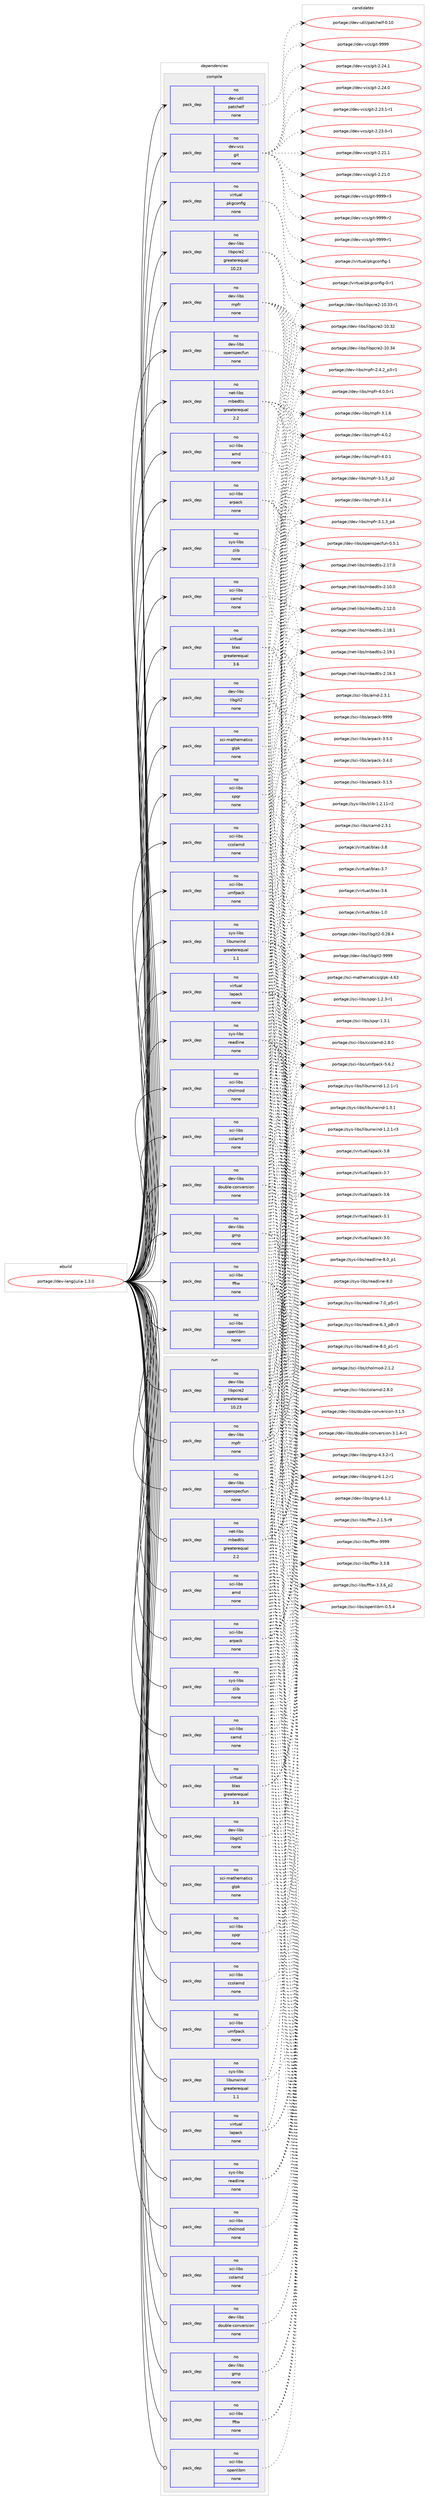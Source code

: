 digraph prolog {

# *************
# Graph options
# *************

newrank=true;
concentrate=true;
compound=true;
graph [rankdir=LR,fontname=Helvetica,fontsize=10,ranksep=1.5];#, ranksep=2.5, nodesep=0.2];
edge  [arrowhead=vee];
node  [fontname=Helvetica,fontsize=10];

# **********
# The ebuild
# **********

subgraph cluster_leftcol {
color=gray;
rank=same;
label=<<i>ebuild</i>>;
id [label="portage://dev-lang/julia-1.3.0", color=red, width=4, href="../dev-lang/julia-1.3.0.svg"];
}

# ****************
# The dependencies
# ****************

subgraph cluster_midcol {
color=gray;
label=<<i>dependencies</i>>;
subgraph cluster_compile {
fillcolor="#eeeeee";
style=filled;
label=<<i>compile</i>>;
subgraph pack388953 {
dependency523000 [label=<<TABLE BORDER="0" CELLBORDER="1" CELLSPACING="0" CELLPADDING="4" WIDTH="220"><TR><TD ROWSPAN="6" CELLPADDING="30">pack_dep</TD></TR><TR><TD WIDTH="110">no</TD></TR><TR><TD>dev-libs</TD></TR><TR><TD>double-conversion</TD></TR><TR><TD>none</TD></TR><TR><TD></TD></TR></TABLE>>, shape=none, color=blue];
}
id:e -> dependency523000:w [weight=20,style="solid",arrowhead="vee"];
subgraph pack388954 {
dependency523001 [label=<<TABLE BORDER="0" CELLBORDER="1" CELLSPACING="0" CELLPADDING="4" WIDTH="220"><TR><TD ROWSPAN="6" CELLPADDING="30">pack_dep</TD></TR><TR><TD WIDTH="110">no</TD></TR><TR><TD>dev-libs</TD></TR><TR><TD>gmp</TD></TR><TR><TD>none</TD></TR><TR><TD></TD></TR></TABLE>>, shape=none, color=blue];
}
id:e -> dependency523001:w [weight=20,style="solid",arrowhead="vee"];
subgraph pack388955 {
dependency523002 [label=<<TABLE BORDER="0" CELLBORDER="1" CELLSPACING="0" CELLPADDING="4" WIDTH="220"><TR><TD ROWSPAN="6" CELLPADDING="30">pack_dep</TD></TR><TR><TD WIDTH="110">no</TD></TR><TR><TD>dev-libs</TD></TR><TR><TD>libgit2</TD></TR><TR><TD>none</TD></TR><TR><TD></TD></TR></TABLE>>, shape=none, color=blue];
}
id:e -> dependency523002:w [weight=20,style="solid",arrowhead="vee"];
subgraph pack388956 {
dependency523003 [label=<<TABLE BORDER="0" CELLBORDER="1" CELLSPACING="0" CELLPADDING="4" WIDTH="220"><TR><TD ROWSPAN="6" CELLPADDING="30">pack_dep</TD></TR><TR><TD WIDTH="110">no</TD></TR><TR><TD>dev-libs</TD></TR><TR><TD>libpcre2</TD></TR><TR><TD>greaterequal</TD></TR><TR><TD>10.23</TD></TR></TABLE>>, shape=none, color=blue];
}
id:e -> dependency523003:w [weight=20,style="solid",arrowhead="vee"];
subgraph pack388957 {
dependency523004 [label=<<TABLE BORDER="0" CELLBORDER="1" CELLSPACING="0" CELLPADDING="4" WIDTH="220"><TR><TD ROWSPAN="6" CELLPADDING="30">pack_dep</TD></TR><TR><TD WIDTH="110">no</TD></TR><TR><TD>dev-libs</TD></TR><TR><TD>mpfr</TD></TR><TR><TD>none</TD></TR><TR><TD></TD></TR></TABLE>>, shape=none, color=blue];
}
id:e -> dependency523004:w [weight=20,style="solid",arrowhead="vee"];
subgraph pack388958 {
dependency523005 [label=<<TABLE BORDER="0" CELLBORDER="1" CELLSPACING="0" CELLPADDING="4" WIDTH="220"><TR><TD ROWSPAN="6" CELLPADDING="30">pack_dep</TD></TR><TR><TD WIDTH="110">no</TD></TR><TR><TD>dev-libs</TD></TR><TR><TD>openspecfun</TD></TR><TR><TD>none</TD></TR><TR><TD></TD></TR></TABLE>>, shape=none, color=blue];
}
id:e -> dependency523005:w [weight=20,style="solid",arrowhead="vee"];
subgraph pack388959 {
dependency523006 [label=<<TABLE BORDER="0" CELLBORDER="1" CELLSPACING="0" CELLPADDING="4" WIDTH="220"><TR><TD ROWSPAN="6" CELLPADDING="30">pack_dep</TD></TR><TR><TD WIDTH="110">no</TD></TR><TR><TD>dev-util</TD></TR><TR><TD>patchelf</TD></TR><TR><TD>none</TD></TR><TR><TD></TD></TR></TABLE>>, shape=none, color=blue];
}
id:e -> dependency523006:w [weight=20,style="solid",arrowhead="vee"];
subgraph pack388960 {
dependency523007 [label=<<TABLE BORDER="0" CELLBORDER="1" CELLSPACING="0" CELLPADDING="4" WIDTH="220"><TR><TD ROWSPAN="6" CELLPADDING="30">pack_dep</TD></TR><TR><TD WIDTH="110">no</TD></TR><TR><TD>dev-vcs</TD></TR><TR><TD>git</TD></TR><TR><TD>none</TD></TR><TR><TD></TD></TR></TABLE>>, shape=none, color=blue];
}
id:e -> dependency523007:w [weight=20,style="solid",arrowhead="vee"];
subgraph pack388961 {
dependency523008 [label=<<TABLE BORDER="0" CELLBORDER="1" CELLSPACING="0" CELLPADDING="4" WIDTH="220"><TR><TD ROWSPAN="6" CELLPADDING="30">pack_dep</TD></TR><TR><TD WIDTH="110">no</TD></TR><TR><TD>net-libs</TD></TR><TR><TD>mbedtls</TD></TR><TR><TD>greaterequal</TD></TR><TR><TD>2.2</TD></TR></TABLE>>, shape=none, color=blue];
}
id:e -> dependency523008:w [weight=20,style="solid",arrowhead="vee"];
subgraph pack388962 {
dependency523009 [label=<<TABLE BORDER="0" CELLBORDER="1" CELLSPACING="0" CELLPADDING="4" WIDTH="220"><TR><TD ROWSPAN="6" CELLPADDING="30">pack_dep</TD></TR><TR><TD WIDTH="110">no</TD></TR><TR><TD>sci-libs</TD></TR><TR><TD>amd</TD></TR><TR><TD>none</TD></TR><TR><TD></TD></TR></TABLE>>, shape=none, color=blue];
}
id:e -> dependency523009:w [weight=20,style="solid",arrowhead="vee"];
subgraph pack388963 {
dependency523010 [label=<<TABLE BORDER="0" CELLBORDER="1" CELLSPACING="0" CELLPADDING="4" WIDTH="220"><TR><TD ROWSPAN="6" CELLPADDING="30">pack_dep</TD></TR><TR><TD WIDTH="110">no</TD></TR><TR><TD>sci-libs</TD></TR><TR><TD>arpack</TD></TR><TR><TD>none</TD></TR><TR><TD></TD></TR></TABLE>>, shape=none, color=blue];
}
id:e -> dependency523010:w [weight=20,style="solid",arrowhead="vee"];
subgraph pack388964 {
dependency523011 [label=<<TABLE BORDER="0" CELLBORDER="1" CELLSPACING="0" CELLPADDING="4" WIDTH="220"><TR><TD ROWSPAN="6" CELLPADDING="30">pack_dep</TD></TR><TR><TD WIDTH="110">no</TD></TR><TR><TD>sci-libs</TD></TR><TR><TD>camd</TD></TR><TR><TD>none</TD></TR><TR><TD></TD></TR></TABLE>>, shape=none, color=blue];
}
id:e -> dependency523011:w [weight=20,style="solid",arrowhead="vee"];
subgraph pack388965 {
dependency523012 [label=<<TABLE BORDER="0" CELLBORDER="1" CELLSPACING="0" CELLPADDING="4" WIDTH="220"><TR><TD ROWSPAN="6" CELLPADDING="30">pack_dep</TD></TR><TR><TD WIDTH="110">no</TD></TR><TR><TD>sci-libs</TD></TR><TR><TD>ccolamd</TD></TR><TR><TD>none</TD></TR><TR><TD></TD></TR></TABLE>>, shape=none, color=blue];
}
id:e -> dependency523012:w [weight=20,style="solid",arrowhead="vee"];
subgraph pack388966 {
dependency523013 [label=<<TABLE BORDER="0" CELLBORDER="1" CELLSPACING="0" CELLPADDING="4" WIDTH="220"><TR><TD ROWSPAN="6" CELLPADDING="30">pack_dep</TD></TR><TR><TD WIDTH="110">no</TD></TR><TR><TD>sci-libs</TD></TR><TR><TD>cholmod</TD></TR><TR><TD>none</TD></TR><TR><TD></TD></TR></TABLE>>, shape=none, color=blue];
}
id:e -> dependency523013:w [weight=20,style="solid",arrowhead="vee"];
subgraph pack388967 {
dependency523014 [label=<<TABLE BORDER="0" CELLBORDER="1" CELLSPACING="0" CELLPADDING="4" WIDTH="220"><TR><TD ROWSPAN="6" CELLPADDING="30">pack_dep</TD></TR><TR><TD WIDTH="110">no</TD></TR><TR><TD>sci-libs</TD></TR><TR><TD>colamd</TD></TR><TR><TD>none</TD></TR><TR><TD></TD></TR></TABLE>>, shape=none, color=blue];
}
id:e -> dependency523014:w [weight=20,style="solid",arrowhead="vee"];
subgraph pack388968 {
dependency523015 [label=<<TABLE BORDER="0" CELLBORDER="1" CELLSPACING="0" CELLPADDING="4" WIDTH="220"><TR><TD ROWSPAN="6" CELLPADDING="30">pack_dep</TD></TR><TR><TD WIDTH="110">no</TD></TR><TR><TD>sci-libs</TD></TR><TR><TD>fftw</TD></TR><TR><TD>none</TD></TR><TR><TD></TD></TR></TABLE>>, shape=none, color=blue];
}
id:e -> dependency523015:w [weight=20,style="solid",arrowhead="vee"];
subgraph pack388969 {
dependency523016 [label=<<TABLE BORDER="0" CELLBORDER="1" CELLSPACING="0" CELLPADDING="4" WIDTH="220"><TR><TD ROWSPAN="6" CELLPADDING="30">pack_dep</TD></TR><TR><TD WIDTH="110">no</TD></TR><TR><TD>sci-libs</TD></TR><TR><TD>openlibm</TD></TR><TR><TD>none</TD></TR><TR><TD></TD></TR></TABLE>>, shape=none, color=blue];
}
id:e -> dependency523016:w [weight=20,style="solid",arrowhead="vee"];
subgraph pack388970 {
dependency523017 [label=<<TABLE BORDER="0" CELLBORDER="1" CELLSPACING="0" CELLPADDING="4" WIDTH="220"><TR><TD ROWSPAN="6" CELLPADDING="30">pack_dep</TD></TR><TR><TD WIDTH="110">no</TD></TR><TR><TD>sci-libs</TD></TR><TR><TD>spqr</TD></TR><TR><TD>none</TD></TR><TR><TD></TD></TR></TABLE>>, shape=none, color=blue];
}
id:e -> dependency523017:w [weight=20,style="solid",arrowhead="vee"];
subgraph pack388971 {
dependency523018 [label=<<TABLE BORDER="0" CELLBORDER="1" CELLSPACING="0" CELLPADDING="4" WIDTH="220"><TR><TD ROWSPAN="6" CELLPADDING="30">pack_dep</TD></TR><TR><TD WIDTH="110">no</TD></TR><TR><TD>sci-libs</TD></TR><TR><TD>umfpack</TD></TR><TR><TD>none</TD></TR><TR><TD></TD></TR></TABLE>>, shape=none, color=blue];
}
id:e -> dependency523018:w [weight=20,style="solid",arrowhead="vee"];
subgraph pack388972 {
dependency523019 [label=<<TABLE BORDER="0" CELLBORDER="1" CELLSPACING="0" CELLPADDING="4" WIDTH="220"><TR><TD ROWSPAN="6" CELLPADDING="30">pack_dep</TD></TR><TR><TD WIDTH="110">no</TD></TR><TR><TD>sci-mathematics</TD></TR><TR><TD>glpk</TD></TR><TR><TD>none</TD></TR><TR><TD></TD></TR></TABLE>>, shape=none, color=blue];
}
id:e -> dependency523019:w [weight=20,style="solid",arrowhead="vee"];
subgraph pack388973 {
dependency523020 [label=<<TABLE BORDER="0" CELLBORDER="1" CELLSPACING="0" CELLPADDING="4" WIDTH="220"><TR><TD ROWSPAN="6" CELLPADDING="30">pack_dep</TD></TR><TR><TD WIDTH="110">no</TD></TR><TR><TD>sys-libs</TD></TR><TR><TD>libunwind</TD></TR><TR><TD>greaterequal</TD></TR><TR><TD>1.1</TD></TR></TABLE>>, shape=none, color=blue];
}
id:e -> dependency523020:w [weight=20,style="solid",arrowhead="vee"];
subgraph pack388974 {
dependency523021 [label=<<TABLE BORDER="0" CELLBORDER="1" CELLSPACING="0" CELLPADDING="4" WIDTH="220"><TR><TD ROWSPAN="6" CELLPADDING="30">pack_dep</TD></TR><TR><TD WIDTH="110">no</TD></TR><TR><TD>sys-libs</TD></TR><TR><TD>readline</TD></TR><TR><TD>none</TD></TR><TR><TD></TD></TR></TABLE>>, shape=none, color=blue];
}
id:e -> dependency523021:w [weight=20,style="solid",arrowhead="vee"];
subgraph pack388975 {
dependency523022 [label=<<TABLE BORDER="0" CELLBORDER="1" CELLSPACING="0" CELLPADDING="4" WIDTH="220"><TR><TD ROWSPAN="6" CELLPADDING="30">pack_dep</TD></TR><TR><TD WIDTH="110">no</TD></TR><TR><TD>sys-libs</TD></TR><TR><TD>zlib</TD></TR><TR><TD>none</TD></TR><TR><TD></TD></TR></TABLE>>, shape=none, color=blue];
}
id:e -> dependency523022:w [weight=20,style="solid",arrowhead="vee"];
subgraph pack388976 {
dependency523023 [label=<<TABLE BORDER="0" CELLBORDER="1" CELLSPACING="0" CELLPADDING="4" WIDTH="220"><TR><TD ROWSPAN="6" CELLPADDING="30">pack_dep</TD></TR><TR><TD WIDTH="110">no</TD></TR><TR><TD>virtual</TD></TR><TR><TD>blas</TD></TR><TR><TD>greaterequal</TD></TR><TR><TD>3.6</TD></TR></TABLE>>, shape=none, color=blue];
}
id:e -> dependency523023:w [weight=20,style="solid",arrowhead="vee"];
subgraph pack388977 {
dependency523024 [label=<<TABLE BORDER="0" CELLBORDER="1" CELLSPACING="0" CELLPADDING="4" WIDTH="220"><TR><TD ROWSPAN="6" CELLPADDING="30">pack_dep</TD></TR><TR><TD WIDTH="110">no</TD></TR><TR><TD>virtual</TD></TR><TR><TD>lapack</TD></TR><TR><TD>none</TD></TR><TR><TD></TD></TR></TABLE>>, shape=none, color=blue];
}
id:e -> dependency523024:w [weight=20,style="solid",arrowhead="vee"];
subgraph pack388978 {
dependency523025 [label=<<TABLE BORDER="0" CELLBORDER="1" CELLSPACING="0" CELLPADDING="4" WIDTH="220"><TR><TD ROWSPAN="6" CELLPADDING="30">pack_dep</TD></TR><TR><TD WIDTH="110">no</TD></TR><TR><TD>virtual</TD></TR><TR><TD>pkgconfig</TD></TR><TR><TD>none</TD></TR><TR><TD></TD></TR></TABLE>>, shape=none, color=blue];
}
id:e -> dependency523025:w [weight=20,style="solid",arrowhead="vee"];
}
subgraph cluster_compileandrun {
fillcolor="#eeeeee";
style=filled;
label=<<i>compile and run</i>>;
}
subgraph cluster_run {
fillcolor="#eeeeee";
style=filled;
label=<<i>run</i>>;
subgraph pack388979 {
dependency523026 [label=<<TABLE BORDER="0" CELLBORDER="1" CELLSPACING="0" CELLPADDING="4" WIDTH="220"><TR><TD ROWSPAN="6" CELLPADDING="30">pack_dep</TD></TR><TR><TD WIDTH="110">no</TD></TR><TR><TD>dev-libs</TD></TR><TR><TD>double-conversion</TD></TR><TR><TD>none</TD></TR><TR><TD></TD></TR></TABLE>>, shape=none, color=blue];
}
id:e -> dependency523026:w [weight=20,style="solid",arrowhead="odot"];
subgraph pack388980 {
dependency523027 [label=<<TABLE BORDER="0" CELLBORDER="1" CELLSPACING="0" CELLPADDING="4" WIDTH="220"><TR><TD ROWSPAN="6" CELLPADDING="30">pack_dep</TD></TR><TR><TD WIDTH="110">no</TD></TR><TR><TD>dev-libs</TD></TR><TR><TD>gmp</TD></TR><TR><TD>none</TD></TR><TR><TD></TD></TR></TABLE>>, shape=none, color=blue];
}
id:e -> dependency523027:w [weight=20,style="solid",arrowhead="odot"];
subgraph pack388981 {
dependency523028 [label=<<TABLE BORDER="0" CELLBORDER="1" CELLSPACING="0" CELLPADDING="4" WIDTH="220"><TR><TD ROWSPAN="6" CELLPADDING="30">pack_dep</TD></TR><TR><TD WIDTH="110">no</TD></TR><TR><TD>dev-libs</TD></TR><TR><TD>libgit2</TD></TR><TR><TD>none</TD></TR><TR><TD></TD></TR></TABLE>>, shape=none, color=blue];
}
id:e -> dependency523028:w [weight=20,style="solid",arrowhead="odot"];
subgraph pack388982 {
dependency523029 [label=<<TABLE BORDER="0" CELLBORDER="1" CELLSPACING="0" CELLPADDING="4" WIDTH="220"><TR><TD ROWSPAN="6" CELLPADDING="30">pack_dep</TD></TR><TR><TD WIDTH="110">no</TD></TR><TR><TD>dev-libs</TD></TR><TR><TD>libpcre2</TD></TR><TR><TD>greaterequal</TD></TR><TR><TD>10.23</TD></TR></TABLE>>, shape=none, color=blue];
}
id:e -> dependency523029:w [weight=20,style="solid",arrowhead="odot"];
subgraph pack388983 {
dependency523030 [label=<<TABLE BORDER="0" CELLBORDER="1" CELLSPACING="0" CELLPADDING="4" WIDTH="220"><TR><TD ROWSPAN="6" CELLPADDING="30">pack_dep</TD></TR><TR><TD WIDTH="110">no</TD></TR><TR><TD>dev-libs</TD></TR><TR><TD>mpfr</TD></TR><TR><TD>none</TD></TR><TR><TD></TD></TR></TABLE>>, shape=none, color=blue];
}
id:e -> dependency523030:w [weight=20,style="solid",arrowhead="odot"];
subgraph pack388984 {
dependency523031 [label=<<TABLE BORDER="0" CELLBORDER="1" CELLSPACING="0" CELLPADDING="4" WIDTH="220"><TR><TD ROWSPAN="6" CELLPADDING="30">pack_dep</TD></TR><TR><TD WIDTH="110">no</TD></TR><TR><TD>dev-libs</TD></TR><TR><TD>openspecfun</TD></TR><TR><TD>none</TD></TR><TR><TD></TD></TR></TABLE>>, shape=none, color=blue];
}
id:e -> dependency523031:w [weight=20,style="solid",arrowhead="odot"];
subgraph pack388985 {
dependency523032 [label=<<TABLE BORDER="0" CELLBORDER="1" CELLSPACING="0" CELLPADDING="4" WIDTH="220"><TR><TD ROWSPAN="6" CELLPADDING="30">pack_dep</TD></TR><TR><TD WIDTH="110">no</TD></TR><TR><TD>net-libs</TD></TR><TR><TD>mbedtls</TD></TR><TR><TD>greaterequal</TD></TR><TR><TD>2.2</TD></TR></TABLE>>, shape=none, color=blue];
}
id:e -> dependency523032:w [weight=20,style="solid",arrowhead="odot"];
subgraph pack388986 {
dependency523033 [label=<<TABLE BORDER="0" CELLBORDER="1" CELLSPACING="0" CELLPADDING="4" WIDTH="220"><TR><TD ROWSPAN="6" CELLPADDING="30">pack_dep</TD></TR><TR><TD WIDTH="110">no</TD></TR><TR><TD>sci-libs</TD></TR><TR><TD>amd</TD></TR><TR><TD>none</TD></TR><TR><TD></TD></TR></TABLE>>, shape=none, color=blue];
}
id:e -> dependency523033:w [weight=20,style="solid",arrowhead="odot"];
subgraph pack388987 {
dependency523034 [label=<<TABLE BORDER="0" CELLBORDER="1" CELLSPACING="0" CELLPADDING="4" WIDTH="220"><TR><TD ROWSPAN="6" CELLPADDING="30">pack_dep</TD></TR><TR><TD WIDTH="110">no</TD></TR><TR><TD>sci-libs</TD></TR><TR><TD>arpack</TD></TR><TR><TD>none</TD></TR><TR><TD></TD></TR></TABLE>>, shape=none, color=blue];
}
id:e -> dependency523034:w [weight=20,style="solid",arrowhead="odot"];
subgraph pack388988 {
dependency523035 [label=<<TABLE BORDER="0" CELLBORDER="1" CELLSPACING="0" CELLPADDING="4" WIDTH="220"><TR><TD ROWSPAN="6" CELLPADDING="30">pack_dep</TD></TR><TR><TD WIDTH="110">no</TD></TR><TR><TD>sci-libs</TD></TR><TR><TD>camd</TD></TR><TR><TD>none</TD></TR><TR><TD></TD></TR></TABLE>>, shape=none, color=blue];
}
id:e -> dependency523035:w [weight=20,style="solid",arrowhead="odot"];
subgraph pack388989 {
dependency523036 [label=<<TABLE BORDER="0" CELLBORDER="1" CELLSPACING="0" CELLPADDING="4" WIDTH="220"><TR><TD ROWSPAN="6" CELLPADDING="30">pack_dep</TD></TR><TR><TD WIDTH="110">no</TD></TR><TR><TD>sci-libs</TD></TR><TR><TD>ccolamd</TD></TR><TR><TD>none</TD></TR><TR><TD></TD></TR></TABLE>>, shape=none, color=blue];
}
id:e -> dependency523036:w [weight=20,style="solid",arrowhead="odot"];
subgraph pack388990 {
dependency523037 [label=<<TABLE BORDER="0" CELLBORDER="1" CELLSPACING="0" CELLPADDING="4" WIDTH="220"><TR><TD ROWSPAN="6" CELLPADDING="30">pack_dep</TD></TR><TR><TD WIDTH="110">no</TD></TR><TR><TD>sci-libs</TD></TR><TR><TD>cholmod</TD></TR><TR><TD>none</TD></TR><TR><TD></TD></TR></TABLE>>, shape=none, color=blue];
}
id:e -> dependency523037:w [weight=20,style="solid",arrowhead="odot"];
subgraph pack388991 {
dependency523038 [label=<<TABLE BORDER="0" CELLBORDER="1" CELLSPACING="0" CELLPADDING="4" WIDTH="220"><TR><TD ROWSPAN="6" CELLPADDING="30">pack_dep</TD></TR><TR><TD WIDTH="110">no</TD></TR><TR><TD>sci-libs</TD></TR><TR><TD>colamd</TD></TR><TR><TD>none</TD></TR><TR><TD></TD></TR></TABLE>>, shape=none, color=blue];
}
id:e -> dependency523038:w [weight=20,style="solid",arrowhead="odot"];
subgraph pack388992 {
dependency523039 [label=<<TABLE BORDER="0" CELLBORDER="1" CELLSPACING="0" CELLPADDING="4" WIDTH="220"><TR><TD ROWSPAN="6" CELLPADDING="30">pack_dep</TD></TR><TR><TD WIDTH="110">no</TD></TR><TR><TD>sci-libs</TD></TR><TR><TD>fftw</TD></TR><TR><TD>none</TD></TR><TR><TD></TD></TR></TABLE>>, shape=none, color=blue];
}
id:e -> dependency523039:w [weight=20,style="solid",arrowhead="odot"];
subgraph pack388993 {
dependency523040 [label=<<TABLE BORDER="0" CELLBORDER="1" CELLSPACING="0" CELLPADDING="4" WIDTH="220"><TR><TD ROWSPAN="6" CELLPADDING="30">pack_dep</TD></TR><TR><TD WIDTH="110">no</TD></TR><TR><TD>sci-libs</TD></TR><TR><TD>openlibm</TD></TR><TR><TD>none</TD></TR><TR><TD></TD></TR></TABLE>>, shape=none, color=blue];
}
id:e -> dependency523040:w [weight=20,style="solid",arrowhead="odot"];
subgraph pack388994 {
dependency523041 [label=<<TABLE BORDER="0" CELLBORDER="1" CELLSPACING="0" CELLPADDING="4" WIDTH="220"><TR><TD ROWSPAN="6" CELLPADDING="30">pack_dep</TD></TR><TR><TD WIDTH="110">no</TD></TR><TR><TD>sci-libs</TD></TR><TR><TD>spqr</TD></TR><TR><TD>none</TD></TR><TR><TD></TD></TR></TABLE>>, shape=none, color=blue];
}
id:e -> dependency523041:w [weight=20,style="solid",arrowhead="odot"];
subgraph pack388995 {
dependency523042 [label=<<TABLE BORDER="0" CELLBORDER="1" CELLSPACING="0" CELLPADDING="4" WIDTH="220"><TR><TD ROWSPAN="6" CELLPADDING="30">pack_dep</TD></TR><TR><TD WIDTH="110">no</TD></TR><TR><TD>sci-libs</TD></TR><TR><TD>umfpack</TD></TR><TR><TD>none</TD></TR><TR><TD></TD></TR></TABLE>>, shape=none, color=blue];
}
id:e -> dependency523042:w [weight=20,style="solid",arrowhead="odot"];
subgraph pack388996 {
dependency523043 [label=<<TABLE BORDER="0" CELLBORDER="1" CELLSPACING="0" CELLPADDING="4" WIDTH="220"><TR><TD ROWSPAN="6" CELLPADDING="30">pack_dep</TD></TR><TR><TD WIDTH="110">no</TD></TR><TR><TD>sci-mathematics</TD></TR><TR><TD>glpk</TD></TR><TR><TD>none</TD></TR><TR><TD></TD></TR></TABLE>>, shape=none, color=blue];
}
id:e -> dependency523043:w [weight=20,style="solid",arrowhead="odot"];
subgraph pack388997 {
dependency523044 [label=<<TABLE BORDER="0" CELLBORDER="1" CELLSPACING="0" CELLPADDING="4" WIDTH="220"><TR><TD ROWSPAN="6" CELLPADDING="30">pack_dep</TD></TR><TR><TD WIDTH="110">no</TD></TR><TR><TD>sys-libs</TD></TR><TR><TD>libunwind</TD></TR><TR><TD>greaterequal</TD></TR><TR><TD>1.1</TD></TR></TABLE>>, shape=none, color=blue];
}
id:e -> dependency523044:w [weight=20,style="solid",arrowhead="odot"];
subgraph pack388998 {
dependency523045 [label=<<TABLE BORDER="0" CELLBORDER="1" CELLSPACING="0" CELLPADDING="4" WIDTH="220"><TR><TD ROWSPAN="6" CELLPADDING="30">pack_dep</TD></TR><TR><TD WIDTH="110">no</TD></TR><TR><TD>sys-libs</TD></TR><TR><TD>readline</TD></TR><TR><TD>none</TD></TR><TR><TD></TD></TR></TABLE>>, shape=none, color=blue];
}
id:e -> dependency523045:w [weight=20,style="solid",arrowhead="odot"];
subgraph pack388999 {
dependency523046 [label=<<TABLE BORDER="0" CELLBORDER="1" CELLSPACING="0" CELLPADDING="4" WIDTH="220"><TR><TD ROWSPAN="6" CELLPADDING="30">pack_dep</TD></TR><TR><TD WIDTH="110">no</TD></TR><TR><TD>sys-libs</TD></TR><TR><TD>zlib</TD></TR><TR><TD>none</TD></TR><TR><TD></TD></TR></TABLE>>, shape=none, color=blue];
}
id:e -> dependency523046:w [weight=20,style="solid",arrowhead="odot"];
subgraph pack389000 {
dependency523047 [label=<<TABLE BORDER="0" CELLBORDER="1" CELLSPACING="0" CELLPADDING="4" WIDTH="220"><TR><TD ROWSPAN="6" CELLPADDING="30">pack_dep</TD></TR><TR><TD WIDTH="110">no</TD></TR><TR><TD>virtual</TD></TR><TR><TD>blas</TD></TR><TR><TD>greaterequal</TD></TR><TR><TD>3.6</TD></TR></TABLE>>, shape=none, color=blue];
}
id:e -> dependency523047:w [weight=20,style="solid",arrowhead="odot"];
subgraph pack389001 {
dependency523048 [label=<<TABLE BORDER="0" CELLBORDER="1" CELLSPACING="0" CELLPADDING="4" WIDTH="220"><TR><TD ROWSPAN="6" CELLPADDING="30">pack_dep</TD></TR><TR><TD WIDTH="110">no</TD></TR><TR><TD>virtual</TD></TR><TR><TD>lapack</TD></TR><TR><TD>none</TD></TR><TR><TD></TD></TR></TABLE>>, shape=none, color=blue];
}
id:e -> dependency523048:w [weight=20,style="solid",arrowhead="odot"];
}
}

# **************
# The candidates
# **************

subgraph cluster_choices {
rank=same;
color=gray;
label=<<i>candidates</i>>;

subgraph choice388953 {
color=black;
nodesep=1;
choice100101118451081059811547100111117981081014599111110118101114115105111110455146494653 [label="portage://dev-libs/double-conversion-3.1.5", color=red, width=4,href="../dev-libs/double-conversion-3.1.5.svg"];
choice1001011184510810598115471001111179810810145991111101181011141151051111104551464946524511449 [label="portage://dev-libs/double-conversion-3.1.4-r1", color=red, width=4,href="../dev-libs/double-conversion-3.1.4-r1.svg"];
dependency523000:e -> choice100101118451081059811547100111117981081014599111110118101114115105111110455146494653:w [style=dotted,weight="100"];
dependency523000:e -> choice1001011184510810598115471001111179810810145991111101181011141151051111104551464946524511449:w [style=dotted,weight="100"];
}
subgraph choice388954 {
color=black;
nodesep=1;
choice1001011184510810598115471031091124554464946504511449 [label="portage://dev-libs/gmp-6.1.2-r1", color=red, width=4,href="../dev-libs/gmp-6.1.2-r1.svg"];
choice100101118451081059811547103109112455446494650 [label="portage://dev-libs/gmp-6.1.2", color=red, width=4,href="../dev-libs/gmp-6.1.2.svg"];
choice1001011184510810598115471031091124552465146504511449 [label="portage://dev-libs/gmp-4.3.2-r1", color=red, width=4,href="../dev-libs/gmp-4.3.2-r1.svg"];
dependency523001:e -> choice1001011184510810598115471031091124554464946504511449:w [style=dotted,weight="100"];
dependency523001:e -> choice100101118451081059811547103109112455446494650:w [style=dotted,weight="100"];
dependency523001:e -> choice1001011184510810598115471031091124552465146504511449:w [style=dotted,weight="100"];
}
subgraph choice388955 {
color=black;
nodesep=1;
choice10010111845108105981154710810598103105116504557575757 [label="portage://dev-libs/libgit2-9999", color=red, width=4,href="../dev-libs/libgit2-9999.svg"];
choice100101118451081059811547108105981031051165045484650564652 [label="portage://dev-libs/libgit2-0.28.4", color=red, width=4,href="../dev-libs/libgit2-0.28.4.svg"];
dependency523002:e -> choice10010111845108105981154710810598103105116504557575757:w [style=dotted,weight="100"];
dependency523002:e -> choice100101118451081059811547108105981031051165045484650564652:w [style=dotted,weight="100"];
}
subgraph choice388956 {
color=black;
nodesep=1;
choice100101118451081059811547108105981129911410150454948465152 [label="portage://dev-libs/libpcre2-10.34", color=red, width=4,href="../dev-libs/libpcre2-10.34.svg"];
choice1001011184510810598115471081059811299114101504549484651514511449 [label="portage://dev-libs/libpcre2-10.33-r1", color=red, width=4,href="../dev-libs/libpcre2-10.33-r1.svg"];
choice100101118451081059811547108105981129911410150454948465150 [label="portage://dev-libs/libpcre2-10.32", color=red, width=4,href="../dev-libs/libpcre2-10.32.svg"];
dependency523003:e -> choice100101118451081059811547108105981129911410150454948465152:w [style=dotted,weight="100"];
dependency523003:e -> choice1001011184510810598115471081059811299114101504549484651514511449:w [style=dotted,weight="100"];
dependency523003:e -> choice100101118451081059811547108105981129911410150454948465150:w [style=dotted,weight="100"];
}
subgraph choice388957 {
color=black;
nodesep=1;
choice100101118451081059811547109112102114455246484650 [label="portage://dev-libs/mpfr-4.0.2", color=red, width=4,href="../dev-libs/mpfr-4.0.2.svg"];
choice100101118451081059811547109112102114455246484649 [label="portage://dev-libs/mpfr-4.0.1", color=red, width=4,href="../dev-libs/mpfr-4.0.1.svg"];
choice1001011184510810598115471091121021144552464846484511449 [label="portage://dev-libs/mpfr-4.0.0-r1", color=red, width=4,href="../dev-libs/mpfr-4.0.0-r1.svg"];
choice100101118451081059811547109112102114455146494654 [label="portage://dev-libs/mpfr-3.1.6", color=red, width=4,href="../dev-libs/mpfr-3.1.6.svg"];
choice1001011184510810598115471091121021144551464946539511250 [label="portage://dev-libs/mpfr-3.1.5_p2", color=red, width=4,href="../dev-libs/mpfr-3.1.5_p2.svg"];
choice100101118451081059811547109112102114455146494652 [label="portage://dev-libs/mpfr-3.1.4", color=red, width=4,href="../dev-libs/mpfr-3.1.4.svg"];
choice1001011184510810598115471091121021144551464946519511252 [label="portage://dev-libs/mpfr-3.1.3_p4", color=red, width=4,href="../dev-libs/mpfr-3.1.3_p4.svg"];
choice10010111845108105981154710911210211445504652465095112514511449 [label="portage://dev-libs/mpfr-2.4.2_p3-r1", color=red, width=4,href="../dev-libs/mpfr-2.4.2_p3-r1.svg"];
dependency523004:e -> choice100101118451081059811547109112102114455246484650:w [style=dotted,weight="100"];
dependency523004:e -> choice100101118451081059811547109112102114455246484649:w [style=dotted,weight="100"];
dependency523004:e -> choice1001011184510810598115471091121021144552464846484511449:w [style=dotted,weight="100"];
dependency523004:e -> choice100101118451081059811547109112102114455146494654:w [style=dotted,weight="100"];
dependency523004:e -> choice1001011184510810598115471091121021144551464946539511250:w [style=dotted,weight="100"];
dependency523004:e -> choice100101118451081059811547109112102114455146494652:w [style=dotted,weight="100"];
dependency523004:e -> choice1001011184510810598115471091121021144551464946519511252:w [style=dotted,weight="100"];
dependency523004:e -> choice10010111845108105981154710911210211445504652465095112514511449:w [style=dotted,weight="100"];
}
subgraph choice388958 {
color=black;
nodesep=1;
choice10010111845108105981154711111210111011511210199102117110454846534649 [label="portage://dev-libs/openspecfun-0.5.1", color=red, width=4,href="../dev-libs/openspecfun-0.5.1.svg"];
dependency523005:e -> choice10010111845108105981154711111210111011511210199102117110454846534649:w [style=dotted,weight="100"];
}
subgraph choice388959 {
color=black;
nodesep=1;
choice100101118451171161051084711297116991041011081024548464948 [label="portage://dev-util/patchelf-0.10", color=red, width=4,href="../dev-util/patchelf-0.10.svg"];
dependency523006:e -> choice100101118451171161051084711297116991041011081024548464948:w [style=dotted,weight="100"];
}
subgraph choice388960 {
color=black;
nodesep=1;
choice10010111845118991154710310511645575757574511451 [label="portage://dev-vcs/git-9999-r3", color=red, width=4,href="../dev-vcs/git-9999-r3.svg"];
choice10010111845118991154710310511645575757574511450 [label="portage://dev-vcs/git-9999-r2", color=red, width=4,href="../dev-vcs/git-9999-r2.svg"];
choice10010111845118991154710310511645575757574511449 [label="portage://dev-vcs/git-9999-r1", color=red, width=4,href="../dev-vcs/git-9999-r1.svg"];
choice1001011184511899115471031051164557575757 [label="portage://dev-vcs/git-9999", color=red, width=4,href="../dev-vcs/git-9999.svg"];
choice10010111845118991154710310511645504650524649 [label="portage://dev-vcs/git-2.24.1", color=red, width=4,href="../dev-vcs/git-2.24.1.svg"];
choice10010111845118991154710310511645504650524648 [label="portage://dev-vcs/git-2.24.0", color=red, width=4,href="../dev-vcs/git-2.24.0.svg"];
choice100101118451189911547103105116455046505146494511449 [label="portage://dev-vcs/git-2.23.1-r1", color=red, width=4,href="../dev-vcs/git-2.23.1-r1.svg"];
choice100101118451189911547103105116455046505146484511449 [label="portage://dev-vcs/git-2.23.0-r1", color=red, width=4,href="../dev-vcs/git-2.23.0-r1.svg"];
choice10010111845118991154710310511645504650494649 [label="portage://dev-vcs/git-2.21.1", color=red, width=4,href="../dev-vcs/git-2.21.1.svg"];
choice10010111845118991154710310511645504650494648 [label="portage://dev-vcs/git-2.21.0", color=red, width=4,href="../dev-vcs/git-2.21.0.svg"];
dependency523007:e -> choice10010111845118991154710310511645575757574511451:w [style=dotted,weight="100"];
dependency523007:e -> choice10010111845118991154710310511645575757574511450:w [style=dotted,weight="100"];
dependency523007:e -> choice10010111845118991154710310511645575757574511449:w [style=dotted,weight="100"];
dependency523007:e -> choice1001011184511899115471031051164557575757:w [style=dotted,weight="100"];
dependency523007:e -> choice10010111845118991154710310511645504650524649:w [style=dotted,weight="100"];
dependency523007:e -> choice10010111845118991154710310511645504650524648:w [style=dotted,weight="100"];
dependency523007:e -> choice100101118451189911547103105116455046505146494511449:w [style=dotted,weight="100"];
dependency523007:e -> choice100101118451189911547103105116455046505146484511449:w [style=dotted,weight="100"];
dependency523007:e -> choice10010111845118991154710310511645504650494649:w [style=dotted,weight="100"];
dependency523007:e -> choice10010111845118991154710310511645504650494648:w [style=dotted,weight="100"];
}
subgraph choice388961 {
color=black;
nodesep=1;
choice1101011164510810598115471099810110011610811545504649574649 [label="portage://net-libs/mbedtls-2.19.1", color=red, width=4,href="../net-libs/mbedtls-2.19.1.svg"];
choice1101011164510810598115471099810110011610811545504649564649 [label="portage://net-libs/mbedtls-2.18.1", color=red, width=4,href="../net-libs/mbedtls-2.18.1.svg"];
choice1101011164510810598115471099810110011610811545504649554648 [label="portage://net-libs/mbedtls-2.17.0", color=red, width=4,href="../net-libs/mbedtls-2.17.0.svg"];
choice1101011164510810598115471099810110011610811545504649544651 [label="portage://net-libs/mbedtls-2.16.3", color=red, width=4,href="../net-libs/mbedtls-2.16.3.svg"];
choice1101011164510810598115471099810110011610811545504649504648 [label="portage://net-libs/mbedtls-2.12.0", color=red, width=4,href="../net-libs/mbedtls-2.12.0.svg"];
choice1101011164510810598115471099810110011610811545504649484648 [label="portage://net-libs/mbedtls-2.10.0", color=red, width=4,href="../net-libs/mbedtls-2.10.0.svg"];
dependency523008:e -> choice1101011164510810598115471099810110011610811545504649574649:w [style=dotted,weight="100"];
dependency523008:e -> choice1101011164510810598115471099810110011610811545504649564649:w [style=dotted,weight="100"];
dependency523008:e -> choice1101011164510810598115471099810110011610811545504649554648:w [style=dotted,weight="100"];
dependency523008:e -> choice1101011164510810598115471099810110011610811545504649544651:w [style=dotted,weight="100"];
dependency523008:e -> choice1101011164510810598115471099810110011610811545504649504648:w [style=dotted,weight="100"];
dependency523008:e -> choice1101011164510810598115471099810110011610811545504649484648:w [style=dotted,weight="100"];
}
subgraph choice388962 {
color=black;
nodesep=1;
choice1159910545108105981154797109100455046514649 [label="portage://sci-libs/amd-2.3.1", color=red, width=4,href="../sci-libs/amd-2.3.1.svg"];
dependency523009:e -> choice1159910545108105981154797109100455046514649:w [style=dotted,weight="100"];
}
subgraph choice388963 {
color=black;
nodesep=1;
choice115991054510810598115479711411297991074557575757 [label="portage://sci-libs/arpack-9999", color=red, width=4,href="../sci-libs/arpack-9999.svg"];
choice11599105451081059811547971141129799107455146534648 [label="portage://sci-libs/arpack-3.5.0", color=red, width=4,href="../sci-libs/arpack-3.5.0.svg"];
choice11599105451081059811547971141129799107455146524648 [label="portage://sci-libs/arpack-3.4.0", color=red, width=4,href="../sci-libs/arpack-3.4.0.svg"];
choice11599105451081059811547971141129799107455146494653 [label="portage://sci-libs/arpack-3.1.5", color=red, width=4,href="../sci-libs/arpack-3.1.5.svg"];
dependency523010:e -> choice115991054510810598115479711411297991074557575757:w [style=dotted,weight="100"];
dependency523010:e -> choice11599105451081059811547971141129799107455146534648:w [style=dotted,weight="100"];
dependency523010:e -> choice11599105451081059811547971141129799107455146524648:w [style=dotted,weight="100"];
dependency523010:e -> choice11599105451081059811547971141129799107455146494653:w [style=dotted,weight="100"];
}
subgraph choice388964 {
color=black;
nodesep=1;
choice115991054510810598115479997109100455046514649 [label="portage://sci-libs/camd-2.3.1", color=red, width=4,href="../sci-libs/camd-2.3.1.svg"];
dependency523011:e -> choice115991054510810598115479997109100455046514649:w [style=dotted,weight="100"];
}
subgraph choice388965 {
color=black;
nodesep=1;
choice11599105451081059811547999911110897109100455046564648 [label="portage://sci-libs/ccolamd-2.8.0", color=red, width=4,href="../sci-libs/ccolamd-2.8.0.svg"];
dependency523012:e -> choice11599105451081059811547999911110897109100455046564648:w [style=dotted,weight="100"];
}
subgraph choice388966 {
color=black;
nodesep=1;
choice1159910545108105981154799104111108109111100455046494650 [label="portage://sci-libs/cholmod-2.1.2", color=red, width=4,href="../sci-libs/cholmod-2.1.2.svg"];
dependency523013:e -> choice1159910545108105981154799104111108109111100455046494650:w [style=dotted,weight="100"];
}
subgraph choice388967 {
color=black;
nodesep=1;
choice115991054510810598115479911110897109100455046564648 [label="portage://sci-libs/colamd-2.8.0", color=red, width=4,href="../sci-libs/colamd-2.8.0.svg"];
dependency523014:e -> choice115991054510810598115479911110897109100455046564648:w [style=dotted,weight="100"];
}
subgraph choice388968 {
color=black;
nodesep=1;
choice115991054510810598115471021021161194557575757 [label="portage://sci-libs/fftw-9999", color=red, width=4,href="../sci-libs/fftw-9999.svg"];
choice11599105451081059811547102102116119455146514656 [label="portage://sci-libs/fftw-3.3.8", color=red, width=4,href="../sci-libs/fftw-3.3.8.svg"];
choice115991054510810598115471021021161194551465146549511250 [label="portage://sci-libs/fftw-3.3.6_p2", color=red, width=4,href="../sci-libs/fftw-3.3.6_p2.svg"];
choice115991054510810598115471021021161194550464946534511457 [label="portage://sci-libs/fftw-2.1.5-r9", color=red, width=4,href="../sci-libs/fftw-2.1.5-r9.svg"];
dependency523015:e -> choice115991054510810598115471021021161194557575757:w [style=dotted,weight="100"];
dependency523015:e -> choice11599105451081059811547102102116119455146514656:w [style=dotted,weight="100"];
dependency523015:e -> choice115991054510810598115471021021161194551465146549511250:w [style=dotted,weight="100"];
dependency523015:e -> choice115991054510810598115471021021161194550464946534511457:w [style=dotted,weight="100"];
}
subgraph choice388969 {
color=black;
nodesep=1;
choice1159910545108105981154711111210111010810598109454846534652 [label="portage://sci-libs/openlibm-0.5.4", color=red, width=4,href="../sci-libs/openlibm-0.5.4.svg"];
dependency523016:e -> choice1159910545108105981154711111210111010810598109454846534652:w [style=dotted,weight="100"];
}
subgraph choice388970 {
color=black;
nodesep=1;
choice11599105451081059811547115112113114454946514649 [label="portage://sci-libs/spqr-1.3.1", color=red, width=4,href="../sci-libs/spqr-1.3.1.svg"];
choice115991054510810598115471151121131144549465046514511449 [label="portage://sci-libs/spqr-1.2.3-r1", color=red, width=4,href="../sci-libs/spqr-1.2.3-r1.svg"];
dependency523017:e -> choice11599105451081059811547115112113114454946514649:w [style=dotted,weight="100"];
dependency523017:e -> choice115991054510810598115471151121131144549465046514511449:w [style=dotted,weight="100"];
}
subgraph choice388971 {
color=black;
nodesep=1;
choice115991054510810598115471171091021129799107455346544650 [label="portage://sci-libs/umfpack-5.6.2", color=red, width=4,href="../sci-libs/umfpack-5.6.2.svg"];
dependency523018:e -> choice115991054510810598115471171091021129799107455346544650:w [style=dotted,weight="100"];
}
subgraph choice388972 {
color=black;
nodesep=1;
choice1159910545109971161041011099711610599115471031081121074552465451 [label="portage://sci-mathematics/glpk-4.63", color=red, width=4,href="../sci-mathematics/glpk-4.63.svg"];
dependency523019:e -> choice1159910545109971161041011099711610599115471031081121074552465451:w [style=dotted,weight="100"];
}
subgraph choice388973 {
color=black;
nodesep=1;
choice11512111545108105981154710810598117110119105110100454946514649 [label="portage://sys-libs/libunwind-1.3.1", color=red, width=4,href="../sys-libs/libunwind-1.3.1.svg"];
choice115121115451081059811547108105981171101191051101004549465046494511451 [label="portage://sys-libs/libunwind-1.2.1-r3", color=red, width=4,href="../sys-libs/libunwind-1.2.1-r3.svg"];
choice115121115451081059811547108105981171101191051101004549465046494511449 [label="portage://sys-libs/libunwind-1.2.1-r1", color=red, width=4,href="../sys-libs/libunwind-1.2.1-r1.svg"];
dependency523020:e -> choice11512111545108105981154710810598117110119105110100454946514649:w [style=dotted,weight="100"];
dependency523020:e -> choice115121115451081059811547108105981171101191051101004549465046494511451:w [style=dotted,weight="100"];
dependency523020:e -> choice115121115451081059811547108105981171101191051101004549465046494511449:w [style=dotted,weight="100"];
}
subgraph choice388974 {
color=black;
nodesep=1;
choice115121115451081059811547114101971001081051101014556464895112494511449 [label="portage://sys-libs/readline-8.0_p1-r1", color=red, width=4,href="../sys-libs/readline-8.0_p1-r1.svg"];
choice11512111545108105981154711410197100108105110101455646489511249 [label="portage://sys-libs/readline-8.0_p1", color=red, width=4,href="../sys-libs/readline-8.0_p1.svg"];
choice1151211154510810598115471141019710010810511010145564648 [label="portage://sys-libs/readline-8.0", color=red, width=4,href="../sys-libs/readline-8.0.svg"];
choice115121115451081059811547114101971001081051101014555464895112534511449 [label="portage://sys-libs/readline-7.0_p5-r1", color=red, width=4,href="../sys-libs/readline-7.0_p5-r1.svg"];
choice115121115451081059811547114101971001081051101014554465195112564511451 [label="portage://sys-libs/readline-6.3_p8-r3", color=red, width=4,href="../sys-libs/readline-6.3_p8-r3.svg"];
dependency523021:e -> choice115121115451081059811547114101971001081051101014556464895112494511449:w [style=dotted,weight="100"];
dependency523021:e -> choice11512111545108105981154711410197100108105110101455646489511249:w [style=dotted,weight="100"];
dependency523021:e -> choice1151211154510810598115471141019710010810511010145564648:w [style=dotted,weight="100"];
dependency523021:e -> choice115121115451081059811547114101971001081051101014555464895112534511449:w [style=dotted,weight="100"];
dependency523021:e -> choice115121115451081059811547114101971001081051101014554465195112564511451:w [style=dotted,weight="100"];
}
subgraph choice388975 {
color=black;
nodesep=1;
choice11512111545108105981154712210810598454946504649494511450 [label="portage://sys-libs/zlib-1.2.11-r2", color=red, width=4,href="../sys-libs/zlib-1.2.11-r2.svg"];
dependency523022:e -> choice11512111545108105981154712210810598454946504649494511450:w [style=dotted,weight="100"];
}
subgraph choice388976 {
color=black;
nodesep=1;
choice1181051141161179710847981089711545514656 [label="portage://virtual/blas-3.8", color=red, width=4,href="../virtual/blas-3.8.svg"];
choice1181051141161179710847981089711545514655 [label="portage://virtual/blas-3.7", color=red, width=4,href="../virtual/blas-3.7.svg"];
choice1181051141161179710847981089711545514654 [label="portage://virtual/blas-3.6", color=red, width=4,href="../virtual/blas-3.6.svg"];
choice1181051141161179710847981089711545494648 [label="portage://virtual/blas-1.0", color=red, width=4,href="../virtual/blas-1.0.svg"];
dependency523023:e -> choice1181051141161179710847981089711545514656:w [style=dotted,weight="100"];
dependency523023:e -> choice1181051141161179710847981089711545514655:w [style=dotted,weight="100"];
dependency523023:e -> choice1181051141161179710847981089711545514654:w [style=dotted,weight="100"];
dependency523023:e -> choice1181051141161179710847981089711545494648:w [style=dotted,weight="100"];
}
subgraph choice388977 {
color=black;
nodesep=1;
choice118105114116117971084710897112979910745514656 [label="portage://virtual/lapack-3.8", color=red, width=4,href="../virtual/lapack-3.8.svg"];
choice118105114116117971084710897112979910745514655 [label="portage://virtual/lapack-3.7", color=red, width=4,href="../virtual/lapack-3.7.svg"];
choice118105114116117971084710897112979910745514654 [label="portage://virtual/lapack-3.6", color=red, width=4,href="../virtual/lapack-3.6.svg"];
choice118105114116117971084710897112979910745514649 [label="portage://virtual/lapack-3.1", color=red, width=4,href="../virtual/lapack-3.1.svg"];
choice118105114116117971084710897112979910745514648 [label="portage://virtual/lapack-3.0", color=red, width=4,href="../virtual/lapack-3.0.svg"];
dependency523024:e -> choice118105114116117971084710897112979910745514656:w [style=dotted,weight="100"];
dependency523024:e -> choice118105114116117971084710897112979910745514655:w [style=dotted,weight="100"];
dependency523024:e -> choice118105114116117971084710897112979910745514654:w [style=dotted,weight="100"];
dependency523024:e -> choice118105114116117971084710897112979910745514649:w [style=dotted,weight="100"];
dependency523024:e -> choice118105114116117971084710897112979910745514648:w [style=dotted,weight="100"];
}
subgraph choice388978 {
color=black;
nodesep=1;
choice1181051141161179710847112107103991111101021051034549 [label="portage://virtual/pkgconfig-1", color=red, width=4,href="../virtual/pkgconfig-1.svg"];
choice11810511411611797108471121071039911111010210510345484511449 [label="portage://virtual/pkgconfig-0-r1", color=red, width=4,href="../virtual/pkgconfig-0-r1.svg"];
dependency523025:e -> choice1181051141161179710847112107103991111101021051034549:w [style=dotted,weight="100"];
dependency523025:e -> choice11810511411611797108471121071039911111010210510345484511449:w [style=dotted,weight="100"];
}
subgraph choice388979 {
color=black;
nodesep=1;
choice100101118451081059811547100111117981081014599111110118101114115105111110455146494653 [label="portage://dev-libs/double-conversion-3.1.5", color=red, width=4,href="../dev-libs/double-conversion-3.1.5.svg"];
choice1001011184510810598115471001111179810810145991111101181011141151051111104551464946524511449 [label="portage://dev-libs/double-conversion-3.1.4-r1", color=red, width=4,href="../dev-libs/double-conversion-3.1.4-r1.svg"];
dependency523026:e -> choice100101118451081059811547100111117981081014599111110118101114115105111110455146494653:w [style=dotted,weight="100"];
dependency523026:e -> choice1001011184510810598115471001111179810810145991111101181011141151051111104551464946524511449:w [style=dotted,weight="100"];
}
subgraph choice388980 {
color=black;
nodesep=1;
choice1001011184510810598115471031091124554464946504511449 [label="portage://dev-libs/gmp-6.1.2-r1", color=red, width=4,href="../dev-libs/gmp-6.1.2-r1.svg"];
choice100101118451081059811547103109112455446494650 [label="portage://dev-libs/gmp-6.1.2", color=red, width=4,href="../dev-libs/gmp-6.1.2.svg"];
choice1001011184510810598115471031091124552465146504511449 [label="portage://dev-libs/gmp-4.3.2-r1", color=red, width=4,href="../dev-libs/gmp-4.3.2-r1.svg"];
dependency523027:e -> choice1001011184510810598115471031091124554464946504511449:w [style=dotted,weight="100"];
dependency523027:e -> choice100101118451081059811547103109112455446494650:w [style=dotted,weight="100"];
dependency523027:e -> choice1001011184510810598115471031091124552465146504511449:w [style=dotted,weight="100"];
}
subgraph choice388981 {
color=black;
nodesep=1;
choice10010111845108105981154710810598103105116504557575757 [label="portage://dev-libs/libgit2-9999", color=red, width=4,href="../dev-libs/libgit2-9999.svg"];
choice100101118451081059811547108105981031051165045484650564652 [label="portage://dev-libs/libgit2-0.28.4", color=red, width=4,href="../dev-libs/libgit2-0.28.4.svg"];
dependency523028:e -> choice10010111845108105981154710810598103105116504557575757:w [style=dotted,weight="100"];
dependency523028:e -> choice100101118451081059811547108105981031051165045484650564652:w [style=dotted,weight="100"];
}
subgraph choice388982 {
color=black;
nodesep=1;
choice100101118451081059811547108105981129911410150454948465152 [label="portage://dev-libs/libpcre2-10.34", color=red, width=4,href="../dev-libs/libpcre2-10.34.svg"];
choice1001011184510810598115471081059811299114101504549484651514511449 [label="portage://dev-libs/libpcre2-10.33-r1", color=red, width=4,href="../dev-libs/libpcre2-10.33-r1.svg"];
choice100101118451081059811547108105981129911410150454948465150 [label="portage://dev-libs/libpcre2-10.32", color=red, width=4,href="../dev-libs/libpcre2-10.32.svg"];
dependency523029:e -> choice100101118451081059811547108105981129911410150454948465152:w [style=dotted,weight="100"];
dependency523029:e -> choice1001011184510810598115471081059811299114101504549484651514511449:w [style=dotted,weight="100"];
dependency523029:e -> choice100101118451081059811547108105981129911410150454948465150:w [style=dotted,weight="100"];
}
subgraph choice388983 {
color=black;
nodesep=1;
choice100101118451081059811547109112102114455246484650 [label="portage://dev-libs/mpfr-4.0.2", color=red, width=4,href="../dev-libs/mpfr-4.0.2.svg"];
choice100101118451081059811547109112102114455246484649 [label="portage://dev-libs/mpfr-4.0.1", color=red, width=4,href="../dev-libs/mpfr-4.0.1.svg"];
choice1001011184510810598115471091121021144552464846484511449 [label="portage://dev-libs/mpfr-4.0.0-r1", color=red, width=4,href="../dev-libs/mpfr-4.0.0-r1.svg"];
choice100101118451081059811547109112102114455146494654 [label="portage://dev-libs/mpfr-3.1.6", color=red, width=4,href="../dev-libs/mpfr-3.1.6.svg"];
choice1001011184510810598115471091121021144551464946539511250 [label="portage://dev-libs/mpfr-3.1.5_p2", color=red, width=4,href="../dev-libs/mpfr-3.1.5_p2.svg"];
choice100101118451081059811547109112102114455146494652 [label="portage://dev-libs/mpfr-3.1.4", color=red, width=4,href="../dev-libs/mpfr-3.1.4.svg"];
choice1001011184510810598115471091121021144551464946519511252 [label="portage://dev-libs/mpfr-3.1.3_p4", color=red, width=4,href="../dev-libs/mpfr-3.1.3_p4.svg"];
choice10010111845108105981154710911210211445504652465095112514511449 [label="portage://dev-libs/mpfr-2.4.2_p3-r1", color=red, width=4,href="../dev-libs/mpfr-2.4.2_p3-r1.svg"];
dependency523030:e -> choice100101118451081059811547109112102114455246484650:w [style=dotted,weight="100"];
dependency523030:e -> choice100101118451081059811547109112102114455246484649:w [style=dotted,weight="100"];
dependency523030:e -> choice1001011184510810598115471091121021144552464846484511449:w [style=dotted,weight="100"];
dependency523030:e -> choice100101118451081059811547109112102114455146494654:w [style=dotted,weight="100"];
dependency523030:e -> choice1001011184510810598115471091121021144551464946539511250:w [style=dotted,weight="100"];
dependency523030:e -> choice100101118451081059811547109112102114455146494652:w [style=dotted,weight="100"];
dependency523030:e -> choice1001011184510810598115471091121021144551464946519511252:w [style=dotted,weight="100"];
dependency523030:e -> choice10010111845108105981154710911210211445504652465095112514511449:w [style=dotted,weight="100"];
}
subgraph choice388984 {
color=black;
nodesep=1;
choice10010111845108105981154711111210111011511210199102117110454846534649 [label="portage://dev-libs/openspecfun-0.5.1", color=red, width=4,href="../dev-libs/openspecfun-0.5.1.svg"];
dependency523031:e -> choice10010111845108105981154711111210111011511210199102117110454846534649:w [style=dotted,weight="100"];
}
subgraph choice388985 {
color=black;
nodesep=1;
choice1101011164510810598115471099810110011610811545504649574649 [label="portage://net-libs/mbedtls-2.19.1", color=red, width=4,href="../net-libs/mbedtls-2.19.1.svg"];
choice1101011164510810598115471099810110011610811545504649564649 [label="portage://net-libs/mbedtls-2.18.1", color=red, width=4,href="../net-libs/mbedtls-2.18.1.svg"];
choice1101011164510810598115471099810110011610811545504649554648 [label="portage://net-libs/mbedtls-2.17.0", color=red, width=4,href="../net-libs/mbedtls-2.17.0.svg"];
choice1101011164510810598115471099810110011610811545504649544651 [label="portage://net-libs/mbedtls-2.16.3", color=red, width=4,href="../net-libs/mbedtls-2.16.3.svg"];
choice1101011164510810598115471099810110011610811545504649504648 [label="portage://net-libs/mbedtls-2.12.0", color=red, width=4,href="../net-libs/mbedtls-2.12.0.svg"];
choice1101011164510810598115471099810110011610811545504649484648 [label="portage://net-libs/mbedtls-2.10.0", color=red, width=4,href="../net-libs/mbedtls-2.10.0.svg"];
dependency523032:e -> choice1101011164510810598115471099810110011610811545504649574649:w [style=dotted,weight="100"];
dependency523032:e -> choice1101011164510810598115471099810110011610811545504649564649:w [style=dotted,weight="100"];
dependency523032:e -> choice1101011164510810598115471099810110011610811545504649554648:w [style=dotted,weight="100"];
dependency523032:e -> choice1101011164510810598115471099810110011610811545504649544651:w [style=dotted,weight="100"];
dependency523032:e -> choice1101011164510810598115471099810110011610811545504649504648:w [style=dotted,weight="100"];
dependency523032:e -> choice1101011164510810598115471099810110011610811545504649484648:w [style=dotted,weight="100"];
}
subgraph choice388986 {
color=black;
nodesep=1;
choice1159910545108105981154797109100455046514649 [label="portage://sci-libs/amd-2.3.1", color=red, width=4,href="../sci-libs/amd-2.3.1.svg"];
dependency523033:e -> choice1159910545108105981154797109100455046514649:w [style=dotted,weight="100"];
}
subgraph choice388987 {
color=black;
nodesep=1;
choice115991054510810598115479711411297991074557575757 [label="portage://sci-libs/arpack-9999", color=red, width=4,href="../sci-libs/arpack-9999.svg"];
choice11599105451081059811547971141129799107455146534648 [label="portage://sci-libs/arpack-3.5.0", color=red, width=4,href="../sci-libs/arpack-3.5.0.svg"];
choice11599105451081059811547971141129799107455146524648 [label="portage://sci-libs/arpack-3.4.0", color=red, width=4,href="../sci-libs/arpack-3.4.0.svg"];
choice11599105451081059811547971141129799107455146494653 [label="portage://sci-libs/arpack-3.1.5", color=red, width=4,href="../sci-libs/arpack-3.1.5.svg"];
dependency523034:e -> choice115991054510810598115479711411297991074557575757:w [style=dotted,weight="100"];
dependency523034:e -> choice11599105451081059811547971141129799107455146534648:w [style=dotted,weight="100"];
dependency523034:e -> choice11599105451081059811547971141129799107455146524648:w [style=dotted,weight="100"];
dependency523034:e -> choice11599105451081059811547971141129799107455146494653:w [style=dotted,weight="100"];
}
subgraph choice388988 {
color=black;
nodesep=1;
choice115991054510810598115479997109100455046514649 [label="portage://sci-libs/camd-2.3.1", color=red, width=4,href="../sci-libs/camd-2.3.1.svg"];
dependency523035:e -> choice115991054510810598115479997109100455046514649:w [style=dotted,weight="100"];
}
subgraph choice388989 {
color=black;
nodesep=1;
choice11599105451081059811547999911110897109100455046564648 [label="portage://sci-libs/ccolamd-2.8.0", color=red, width=4,href="../sci-libs/ccolamd-2.8.0.svg"];
dependency523036:e -> choice11599105451081059811547999911110897109100455046564648:w [style=dotted,weight="100"];
}
subgraph choice388990 {
color=black;
nodesep=1;
choice1159910545108105981154799104111108109111100455046494650 [label="portage://sci-libs/cholmod-2.1.2", color=red, width=4,href="../sci-libs/cholmod-2.1.2.svg"];
dependency523037:e -> choice1159910545108105981154799104111108109111100455046494650:w [style=dotted,weight="100"];
}
subgraph choice388991 {
color=black;
nodesep=1;
choice115991054510810598115479911110897109100455046564648 [label="portage://sci-libs/colamd-2.8.0", color=red, width=4,href="../sci-libs/colamd-2.8.0.svg"];
dependency523038:e -> choice115991054510810598115479911110897109100455046564648:w [style=dotted,weight="100"];
}
subgraph choice388992 {
color=black;
nodesep=1;
choice115991054510810598115471021021161194557575757 [label="portage://sci-libs/fftw-9999", color=red, width=4,href="../sci-libs/fftw-9999.svg"];
choice11599105451081059811547102102116119455146514656 [label="portage://sci-libs/fftw-3.3.8", color=red, width=4,href="../sci-libs/fftw-3.3.8.svg"];
choice115991054510810598115471021021161194551465146549511250 [label="portage://sci-libs/fftw-3.3.6_p2", color=red, width=4,href="../sci-libs/fftw-3.3.6_p2.svg"];
choice115991054510810598115471021021161194550464946534511457 [label="portage://sci-libs/fftw-2.1.5-r9", color=red, width=4,href="../sci-libs/fftw-2.1.5-r9.svg"];
dependency523039:e -> choice115991054510810598115471021021161194557575757:w [style=dotted,weight="100"];
dependency523039:e -> choice11599105451081059811547102102116119455146514656:w [style=dotted,weight="100"];
dependency523039:e -> choice115991054510810598115471021021161194551465146549511250:w [style=dotted,weight="100"];
dependency523039:e -> choice115991054510810598115471021021161194550464946534511457:w [style=dotted,weight="100"];
}
subgraph choice388993 {
color=black;
nodesep=1;
choice1159910545108105981154711111210111010810598109454846534652 [label="portage://sci-libs/openlibm-0.5.4", color=red, width=4,href="../sci-libs/openlibm-0.5.4.svg"];
dependency523040:e -> choice1159910545108105981154711111210111010810598109454846534652:w [style=dotted,weight="100"];
}
subgraph choice388994 {
color=black;
nodesep=1;
choice11599105451081059811547115112113114454946514649 [label="portage://sci-libs/spqr-1.3.1", color=red, width=4,href="../sci-libs/spqr-1.3.1.svg"];
choice115991054510810598115471151121131144549465046514511449 [label="portage://sci-libs/spqr-1.2.3-r1", color=red, width=4,href="../sci-libs/spqr-1.2.3-r1.svg"];
dependency523041:e -> choice11599105451081059811547115112113114454946514649:w [style=dotted,weight="100"];
dependency523041:e -> choice115991054510810598115471151121131144549465046514511449:w [style=dotted,weight="100"];
}
subgraph choice388995 {
color=black;
nodesep=1;
choice115991054510810598115471171091021129799107455346544650 [label="portage://sci-libs/umfpack-5.6.2", color=red, width=4,href="../sci-libs/umfpack-5.6.2.svg"];
dependency523042:e -> choice115991054510810598115471171091021129799107455346544650:w [style=dotted,weight="100"];
}
subgraph choice388996 {
color=black;
nodesep=1;
choice1159910545109971161041011099711610599115471031081121074552465451 [label="portage://sci-mathematics/glpk-4.63", color=red, width=4,href="../sci-mathematics/glpk-4.63.svg"];
dependency523043:e -> choice1159910545109971161041011099711610599115471031081121074552465451:w [style=dotted,weight="100"];
}
subgraph choice388997 {
color=black;
nodesep=1;
choice11512111545108105981154710810598117110119105110100454946514649 [label="portage://sys-libs/libunwind-1.3.1", color=red, width=4,href="../sys-libs/libunwind-1.3.1.svg"];
choice115121115451081059811547108105981171101191051101004549465046494511451 [label="portage://sys-libs/libunwind-1.2.1-r3", color=red, width=4,href="../sys-libs/libunwind-1.2.1-r3.svg"];
choice115121115451081059811547108105981171101191051101004549465046494511449 [label="portage://sys-libs/libunwind-1.2.1-r1", color=red, width=4,href="../sys-libs/libunwind-1.2.1-r1.svg"];
dependency523044:e -> choice11512111545108105981154710810598117110119105110100454946514649:w [style=dotted,weight="100"];
dependency523044:e -> choice115121115451081059811547108105981171101191051101004549465046494511451:w [style=dotted,weight="100"];
dependency523044:e -> choice115121115451081059811547108105981171101191051101004549465046494511449:w [style=dotted,weight="100"];
}
subgraph choice388998 {
color=black;
nodesep=1;
choice115121115451081059811547114101971001081051101014556464895112494511449 [label="portage://sys-libs/readline-8.0_p1-r1", color=red, width=4,href="../sys-libs/readline-8.0_p1-r1.svg"];
choice11512111545108105981154711410197100108105110101455646489511249 [label="portage://sys-libs/readline-8.0_p1", color=red, width=4,href="../sys-libs/readline-8.0_p1.svg"];
choice1151211154510810598115471141019710010810511010145564648 [label="portage://sys-libs/readline-8.0", color=red, width=4,href="../sys-libs/readline-8.0.svg"];
choice115121115451081059811547114101971001081051101014555464895112534511449 [label="portage://sys-libs/readline-7.0_p5-r1", color=red, width=4,href="../sys-libs/readline-7.0_p5-r1.svg"];
choice115121115451081059811547114101971001081051101014554465195112564511451 [label="portage://sys-libs/readline-6.3_p8-r3", color=red, width=4,href="../sys-libs/readline-6.3_p8-r3.svg"];
dependency523045:e -> choice115121115451081059811547114101971001081051101014556464895112494511449:w [style=dotted,weight="100"];
dependency523045:e -> choice11512111545108105981154711410197100108105110101455646489511249:w [style=dotted,weight="100"];
dependency523045:e -> choice1151211154510810598115471141019710010810511010145564648:w [style=dotted,weight="100"];
dependency523045:e -> choice115121115451081059811547114101971001081051101014555464895112534511449:w [style=dotted,weight="100"];
dependency523045:e -> choice115121115451081059811547114101971001081051101014554465195112564511451:w [style=dotted,weight="100"];
}
subgraph choice388999 {
color=black;
nodesep=1;
choice11512111545108105981154712210810598454946504649494511450 [label="portage://sys-libs/zlib-1.2.11-r2", color=red, width=4,href="../sys-libs/zlib-1.2.11-r2.svg"];
dependency523046:e -> choice11512111545108105981154712210810598454946504649494511450:w [style=dotted,weight="100"];
}
subgraph choice389000 {
color=black;
nodesep=1;
choice1181051141161179710847981089711545514656 [label="portage://virtual/blas-3.8", color=red, width=4,href="../virtual/blas-3.8.svg"];
choice1181051141161179710847981089711545514655 [label="portage://virtual/blas-3.7", color=red, width=4,href="../virtual/blas-3.7.svg"];
choice1181051141161179710847981089711545514654 [label="portage://virtual/blas-3.6", color=red, width=4,href="../virtual/blas-3.6.svg"];
choice1181051141161179710847981089711545494648 [label="portage://virtual/blas-1.0", color=red, width=4,href="../virtual/blas-1.0.svg"];
dependency523047:e -> choice1181051141161179710847981089711545514656:w [style=dotted,weight="100"];
dependency523047:e -> choice1181051141161179710847981089711545514655:w [style=dotted,weight="100"];
dependency523047:e -> choice1181051141161179710847981089711545514654:w [style=dotted,weight="100"];
dependency523047:e -> choice1181051141161179710847981089711545494648:w [style=dotted,weight="100"];
}
subgraph choice389001 {
color=black;
nodesep=1;
choice118105114116117971084710897112979910745514656 [label="portage://virtual/lapack-3.8", color=red, width=4,href="../virtual/lapack-3.8.svg"];
choice118105114116117971084710897112979910745514655 [label="portage://virtual/lapack-3.7", color=red, width=4,href="../virtual/lapack-3.7.svg"];
choice118105114116117971084710897112979910745514654 [label="portage://virtual/lapack-3.6", color=red, width=4,href="../virtual/lapack-3.6.svg"];
choice118105114116117971084710897112979910745514649 [label="portage://virtual/lapack-3.1", color=red, width=4,href="../virtual/lapack-3.1.svg"];
choice118105114116117971084710897112979910745514648 [label="portage://virtual/lapack-3.0", color=red, width=4,href="../virtual/lapack-3.0.svg"];
dependency523048:e -> choice118105114116117971084710897112979910745514656:w [style=dotted,weight="100"];
dependency523048:e -> choice118105114116117971084710897112979910745514655:w [style=dotted,weight="100"];
dependency523048:e -> choice118105114116117971084710897112979910745514654:w [style=dotted,weight="100"];
dependency523048:e -> choice118105114116117971084710897112979910745514649:w [style=dotted,weight="100"];
dependency523048:e -> choice118105114116117971084710897112979910745514648:w [style=dotted,weight="100"];
}
}

}
